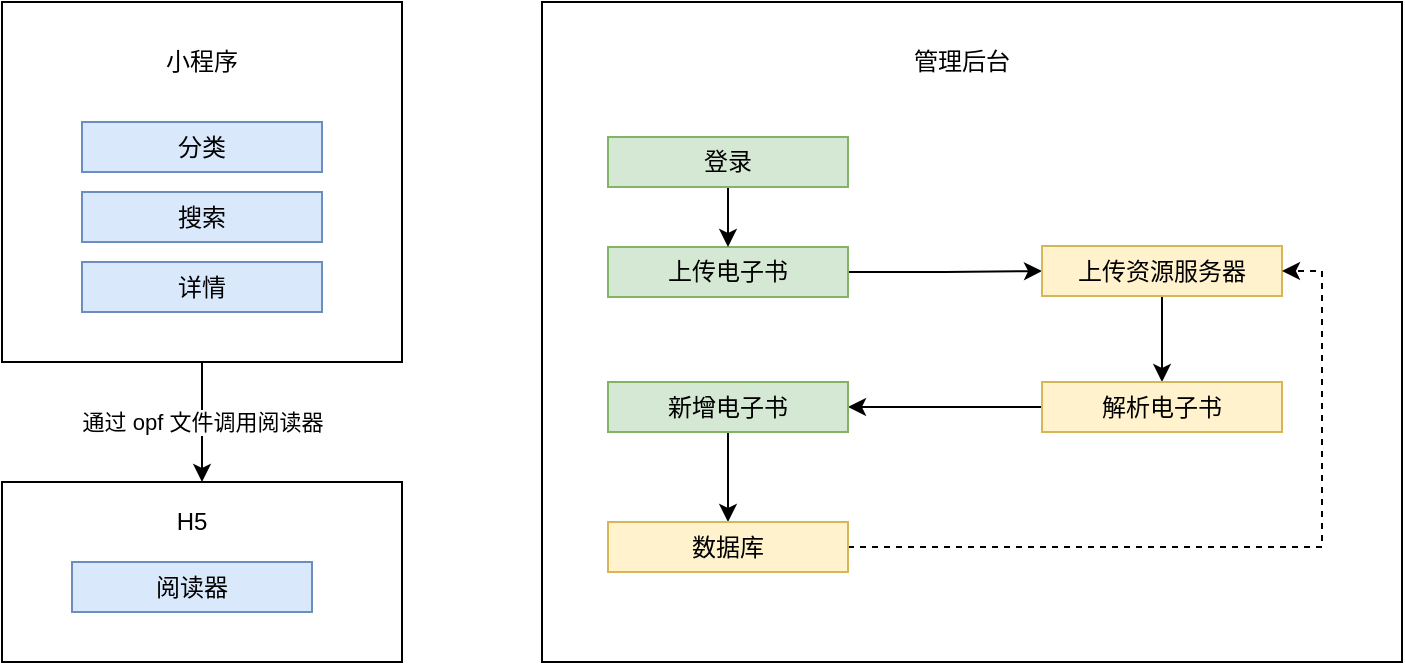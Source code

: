 <mxfile version="12.2.4" pages="1"><diagram id="2wemqDcwPkK_Q2vE2QtV" name="Page-1"><mxGraphModel dx="738" dy="199" grid="1" gridSize="10" guides="1" tooltips="1" connect="1" arrows="1" fold="1" page="1" pageScale="1" pageWidth="827" pageHeight="1169" math="0" shadow="0"><root><mxCell id="0"/><mxCell id="1" parent="0"/><mxCell id="18" value="通过 opf 文件调用阅读器" style="edgeStyle=orthogonalEdgeStyle;rounded=0;orthogonalLoop=1;jettySize=auto;html=1;exitX=0.5;exitY=1;exitDx=0;exitDy=0;entryX=0.5;entryY=0;entryDx=0;entryDy=0;" parent="1" source="5" target="14" edge="1"><mxGeometry relative="1" as="geometry"/></mxCell><mxCell id="5" value="" style="rounded=0;whiteSpace=wrap;html=1;" parent="1" vertex="1"><mxGeometry x="50" y="30" width="200" height="180" as="geometry"/></mxCell><mxCell id="6" value="小程序" style="text;html=1;strokeColor=none;fillColor=none;align=center;verticalAlign=middle;whiteSpace=wrap;rounded=0;" parent="1" vertex="1"><mxGeometry x="130" y="50" width="40" height="20" as="geometry"/></mxCell><mxCell id="7" value="搜索" style="rounded=0;whiteSpace=wrap;html=1;fillColor=#dae8fc;strokeColor=#6c8ebf;" parent="1" vertex="1"><mxGeometry x="90" y="125" width="120" height="25" as="geometry"/></mxCell><mxCell id="10" value="分类" style="rounded=0;whiteSpace=wrap;html=1;fillColor=#dae8fc;strokeColor=#6c8ebf;" parent="1" vertex="1"><mxGeometry x="90" y="90" width="120" height="25" as="geometry"/></mxCell><mxCell id="11" value="详情" style="rounded=0;whiteSpace=wrap;html=1;fillColor=#dae8fc;strokeColor=#6c8ebf;" parent="1" vertex="1"><mxGeometry x="90" y="160" width="120" height="25" as="geometry"/></mxCell><mxCell id="14" value="" style="rounded=0;whiteSpace=wrap;html=1;" parent="1" vertex="1"><mxGeometry x="50" y="270" width="200" height="90" as="geometry"/></mxCell><mxCell id="15" value="阅读器" style="rounded=0;whiteSpace=wrap;html=1;fillColor=#dae8fc;strokeColor=#6c8ebf;" parent="1" vertex="1"><mxGeometry x="85" y="310" width="120" height="25" as="geometry"/></mxCell><mxCell id="17" value="H5" style="text;html=1;strokeColor=none;fillColor=none;align=center;verticalAlign=middle;whiteSpace=wrap;rounded=0;" parent="1" vertex="1"><mxGeometry x="125" y="280" width="40" height="20" as="geometry"/></mxCell><mxCell id="19" value="" style="rounded=0;whiteSpace=wrap;html=1;" parent="1" vertex="1"><mxGeometry x="320" y="30" width="430" height="330" as="geometry"/></mxCell><mxCell id="20" value="管理后台" style="text;html=1;strokeColor=none;fillColor=none;align=center;verticalAlign=middle;whiteSpace=wrap;rounded=0;" parent="1" vertex="1"><mxGeometry x="500" y="50" width="60" height="20" as="geometry"/></mxCell><mxCell id="34" style="edgeStyle=orthogonalEdgeStyle;rounded=0;orthogonalLoop=1;jettySize=auto;html=1;exitX=1;exitY=0.5;exitDx=0;exitDy=0;entryX=0;entryY=0.5;entryDx=0;entryDy=0;" parent="1" source="21" target="23" edge="1"><mxGeometry relative="1" as="geometry"/></mxCell><mxCell id="21" value="上传电子书" style="rounded=0;whiteSpace=wrap;html=1;fillColor=#d5e8d4;strokeColor=#82b366;" parent="1" vertex="1"><mxGeometry x="353" y="152.5" width="120" height="25" as="geometry"/></mxCell><mxCell id="33" style="edgeStyle=orthogonalEdgeStyle;rounded=0;orthogonalLoop=1;jettySize=auto;html=1;exitX=0.5;exitY=1;exitDx=0;exitDy=0;entryX=0.5;entryY=0;entryDx=0;entryDy=0;" parent="1" source="22" target="21" edge="1"><mxGeometry relative="1" as="geometry"/></mxCell><mxCell id="22" value="登录" style="rounded=0;whiteSpace=wrap;html=1;fillColor=#d5e8d4;strokeColor=#82b366;" parent="1" vertex="1"><mxGeometry x="353" y="97.5" width="120" height="25" as="geometry"/></mxCell><mxCell id="35" style="edgeStyle=orthogonalEdgeStyle;rounded=0;orthogonalLoop=1;jettySize=auto;html=1;exitX=0.5;exitY=1;exitDx=0;exitDy=0;entryX=0.5;entryY=0;entryDx=0;entryDy=0;" parent="1" source="23" target="26" edge="1"><mxGeometry relative="1" as="geometry"/></mxCell><mxCell id="23" value="上传资源服务器" style="rounded=0;whiteSpace=wrap;html=1;fillColor=#fff2cc;strokeColor=#d6b656;" parent="1" vertex="1"><mxGeometry x="570" y="152" width="120" height="25" as="geometry"/></mxCell><mxCell id="36" style="edgeStyle=orthogonalEdgeStyle;rounded=0;orthogonalLoop=1;jettySize=auto;html=1;exitX=0;exitY=0.5;exitDx=0;exitDy=0;entryX=1;entryY=0.5;entryDx=0;entryDy=0;" parent="1" source="26" target="28" edge="1"><mxGeometry relative="1" as="geometry"/></mxCell><mxCell id="26" value="解析电子书" style="rounded=0;whiteSpace=wrap;html=1;fillColor=#fff2cc;strokeColor=#d6b656;" parent="1" vertex="1"><mxGeometry x="570" y="220" width="120" height="25" as="geometry"/></mxCell><mxCell id="37" style="edgeStyle=orthogonalEdgeStyle;rounded=0;orthogonalLoop=1;jettySize=auto;html=1;exitX=0.5;exitY=1;exitDx=0;exitDy=0;entryX=0.5;entryY=0;entryDx=0;entryDy=0;" parent="1" source="28" target="31" edge="1"><mxGeometry relative="1" as="geometry"/></mxCell><mxCell id="28" value="新增电子书" style="rounded=0;whiteSpace=wrap;html=1;fillColor=#d5e8d4;strokeColor=#82b366;" parent="1" vertex="1"><mxGeometry x="353" y="220" width="120" height="25" as="geometry"/></mxCell><mxCell id="39" style="edgeStyle=orthogonalEdgeStyle;rounded=0;orthogonalLoop=1;jettySize=auto;html=1;exitX=1;exitY=0.5;exitDx=0;exitDy=0;entryX=1;entryY=0.5;entryDx=0;entryDy=0;dashed=1;" parent="1" source="31" target="23" edge="1"><mxGeometry relative="1" as="geometry"/></mxCell><mxCell id="31" value="数据库" style="rounded=0;whiteSpace=wrap;html=1;fillColor=#fff2cc;strokeColor=#d6b656;" parent="1" vertex="1"><mxGeometry x="353" y="290" width="120" height="25" as="geometry"/></mxCell></root></mxGraphModel></diagram></mxfile>